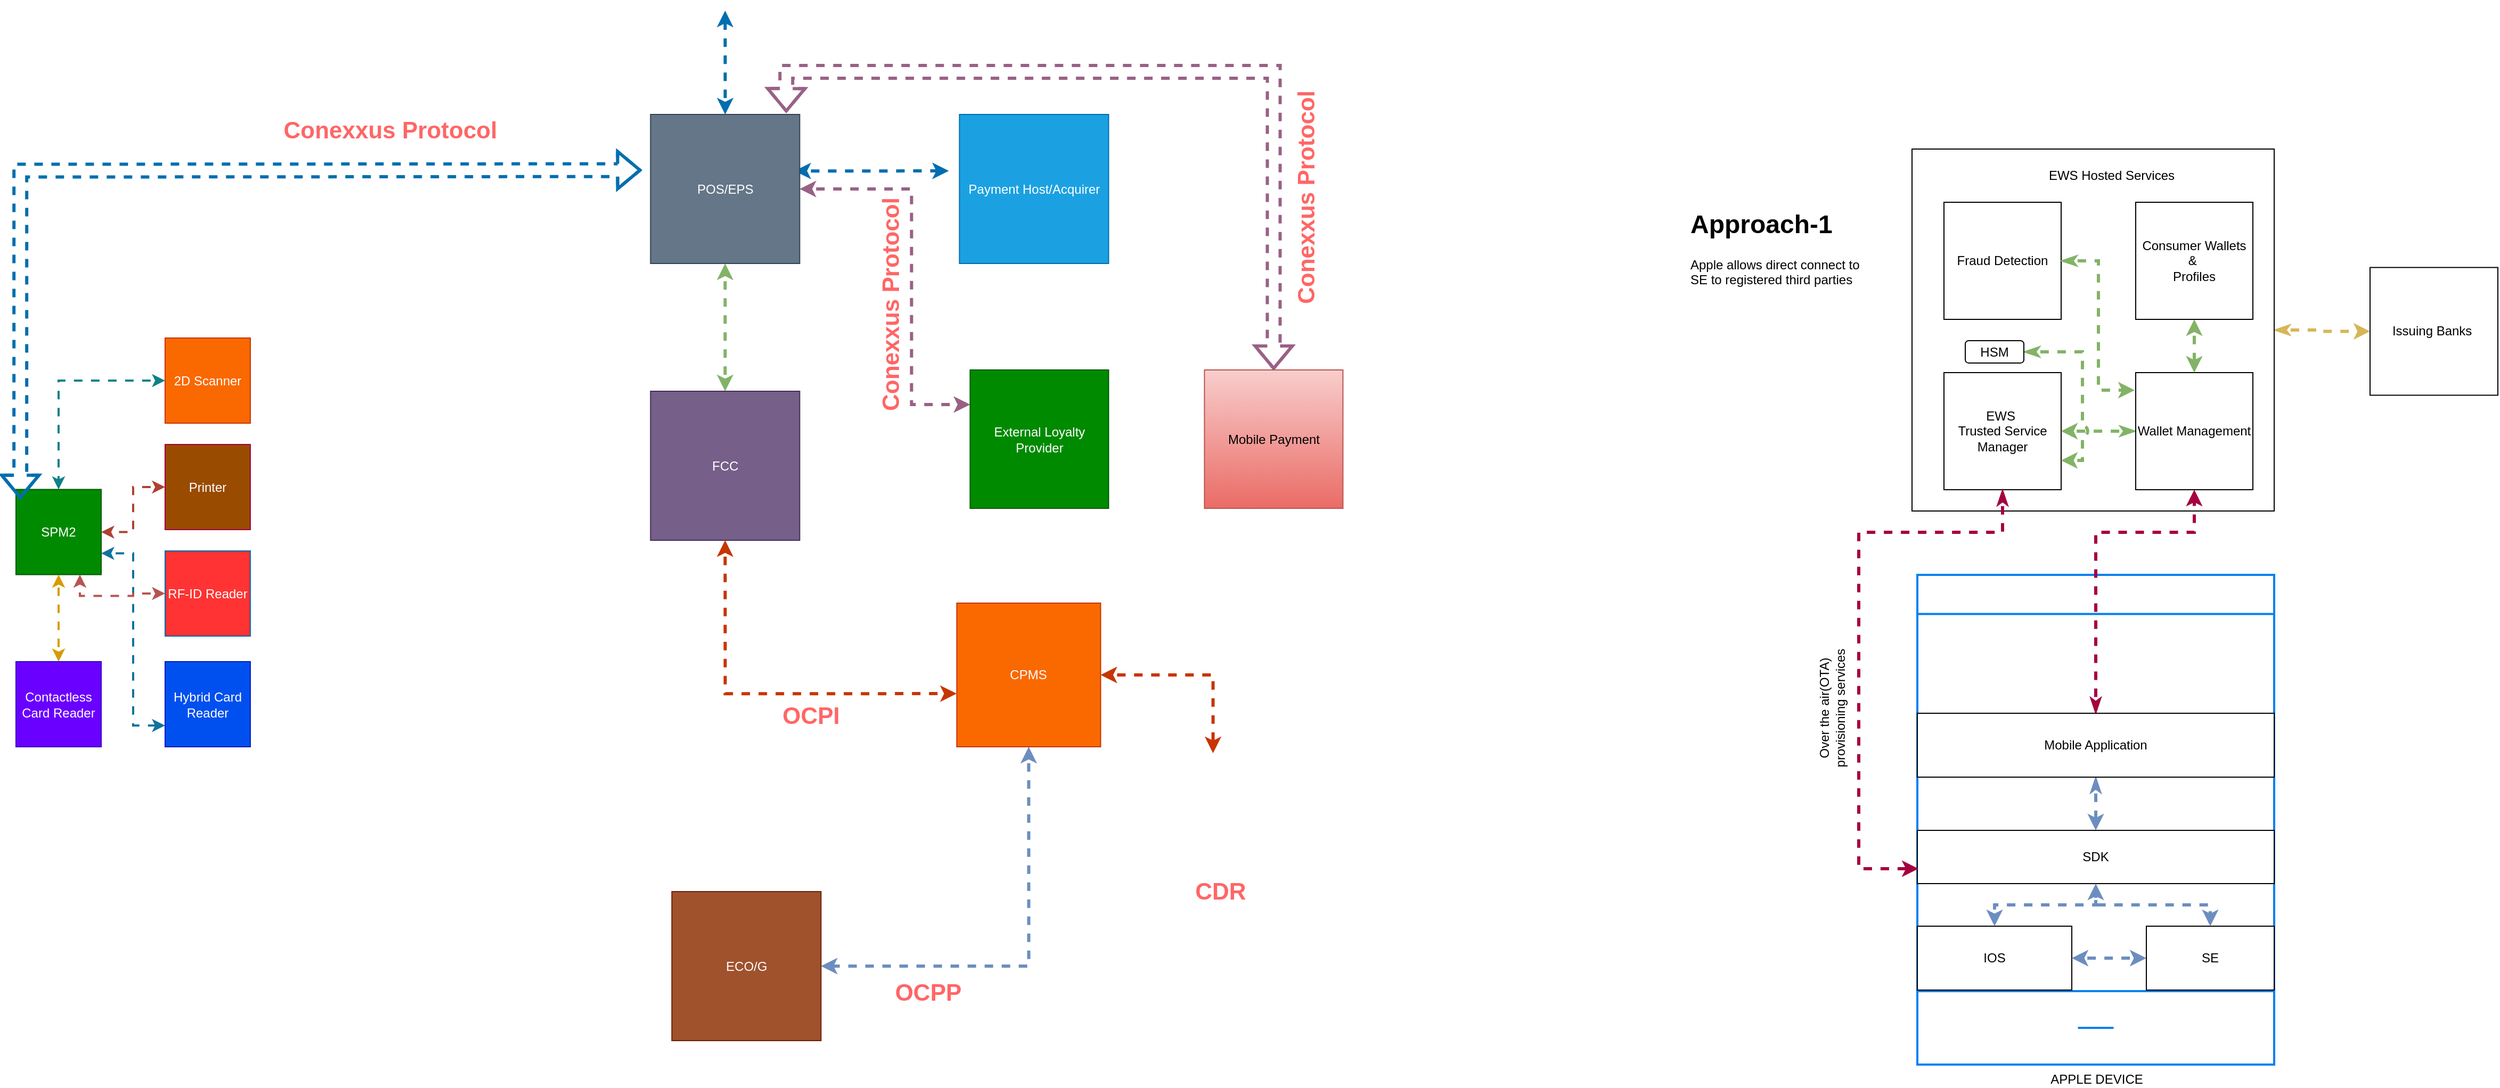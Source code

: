 <mxfile version="24.7.17">
  <diagram name="Page-1" id="b392NZ7xWNutharsrv_u">
    <mxGraphModel dx="2206" dy="1135" grid="1" gridSize="10" guides="1" tooltips="1" connect="1" arrows="1" fold="1" page="1" pageScale="1" pageWidth="850" pageHeight="1100" math="0" shadow="0">
      <root>
        <mxCell id="0" />
        <mxCell id="1" parent="0" />
        <mxCell id="jf5I7HkN9PbyXn5ZmQ9L-69" style="edgeStyle=orthogonalEdgeStyle;rounded=0;orthogonalLoop=1;jettySize=auto;html=1;entryX=0;entryY=0.5;entryDx=0;entryDy=0;startArrow=classicThin;startFill=1;fillColor=#fff2cc;gradientColor=#ffd966;strokeColor=#d6b656;strokeWidth=3;flowAnimation=1;" edge="1" parent="1" source="jf5I7HkN9PbyXn5ZmQ9L-70" target="jf5I7HkN9PbyXn5ZmQ9L-83">
          <mxGeometry relative="1" as="geometry" />
        </mxCell>
        <mxCell id="jf5I7HkN9PbyXn5ZmQ9L-70" value="" style="whiteSpace=wrap;html=1;aspect=fixed;" vertex="1" parent="1">
          <mxGeometry x="2400" y="500" width="340" height="340" as="geometry" />
        </mxCell>
        <mxCell id="jf5I7HkN9PbyXn5ZmQ9L-71" value="APPLE DEVICE" style="html=1;verticalLabelPosition=bottom;align=center;labelBackgroundColor=#ffffff;verticalAlign=top;strokeWidth=2;strokeColor=#0080F0;shadow=0;dashed=0;shape=mxgraph.ios7.icons.smartphone;" vertex="1" parent="1">
          <mxGeometry x="2405" y="900" width="335" height="460" as="geometry" />
        </mxCell>
        <mxCell id="jf5I7HkN9PbyXn5ZmQ9L-72" value="IOS" style="rounded=0;whiteSpace=wrap;html=1;" vertex="1" parent="1">
          <mxGeometry x="2405" y="1230" width="145" height="60" as="geometry" />
        </mxCell>
        <mxCell id="jf5I7HkN9PbyXn5ZmQ9L-73" style="edgeStyle=orthogonalEdgeStyle;rounded=0;orthogonalLoop=1;jettySize=auto;html=1;startArrow=classic;startFill=1;flowAnimation=1;fillColor=#dae8fc;strokeColor=#6c8ebf;strokeWidth=3;" edge="1" parent="1" source="jf5I7HkN9PbyXn5ZmQ9L-74" target="jf5I7HkN9PbyXn5ZmQ9L-72">
          <mxGeometry relative="1" as="geometry" />
        </mxCell>
        <mxCell id="jf5I7HkN9PbyXn5ZmQ9L-74" value="SE" style="rounded=0;whiteSpace=wrap;html=1;" vertex="1" parent="1">
          <mxGeometry x="2620" y="1230" width="120" height="60" as="geometry" />
        </mxCell>
        <mxCell id="jf5I7HkN9PbyXn5ZmQ9L-75" style="edgeStyle=orthogonalEdgeStyle;rounded=0;orthogonalLoop=1;jettySize=auto;html=1;entryX=0.5;entryY=0;entryDx=0;entryDy=0;flowAnimation=1;fillColor=#dae8fc;strokeColor=#6c8ebf;strokeWidth=3;" edge="1" parent="1" source="jf5I7HkN9PbyXn5ZmQ9L-76" target="jf5I7HkN9PbyXn5ZmQ9L-74">
          <mxGeometry relative="1" as="geometry" />
        </mxCell>
        <mxCell id="jf5I7HkN9PbyXn5ZmQ9L-76" value="SDK" style="rounded=0;whiteSpace=wrap;html=1;" vertex="1" parent="1">
          <mxGeometry x="2405" y="1140" width="335" height="50" as="geometry" />
        </mxCell>
        <mxCell id="jf5I7HkN9PbyXn5ZmQ9L-77" style="edgeStyle=orthogonalEdgeStyle;rounded=0;orthogonalLoop=1;jettySize=auto;html=1;exitX=0.5;exitY=1;exitDx=0;exitDy=0;startArrow=classic;startFill=1;flowAnimation=1;strokeWidth=3;fillColor=#dae8fc;strokeColor=#6c8ebf;" edge="1" parent="1" source="jf5I7HkN9PbyXn5ZmQ9L-76" target="jf5I7HkN9PbyXn5ZmQ9L-72">
          <mxGeometry relative="1" as="geometry">
            <mxPoint x="2583" y="1210" as="sourcePoint" />
            <mxPoint x="2690" y="1240" as="targetPoint" />
          </mxGeometry>
        </mxCell>
        <mxCell id="jf5I7HkN9PbyXn5ZmQ9L-78" style="edgeStyle=orthogonalEdgeStyle;rounded=0;orthogonalLoop=1;jettySize=auto;html=1;entryX=0.5;entryY=0;entryDx=0;entryDy=0;startArrow=classicThin;startFill=1;flowAnimation=1;fillColor=#dae8fc;strokeColor=#6c8ebf;strokeWidth=3;" edge="1" parent="1" source="jf5I7HkN9PbyXn5ZmQ9L-80" target="jf5I7HkN9PbyXn5ZmQ9L-76">
          <mxGeometry relative="1" as="geometry" />
        </mxCell>
        <mxCell id="jf5I7HkN9PbyXn5ZmQ9L-79" style="edgeStyle=orthogonalEdgeStyle;rounded=0;orthogonalLoop=1;jettySize=auto;html=1;entryX=0.5;entryY=1;entryDx=0;entryDy=0;startArrow=classicThin;startFill=1;flowAnimation=1;fillColor=#d80073;strokeColor=#A50040;strokeWidth=3;exitX=0.5;exitY=0.283;exitDx=0;exitDy=0;exitPerimeter=0;" edge="1" parent="1" source="jf5I7HkN9PbyXn5ZmQ9L-71" target="jf5I7HkN9PbyXn5ZmQ9L-85">
          <mxGeometry relative="1" as="geometry">
            <mxPoint x="2665" y="1030" as="sourcePoint" />
          </mxGeometry>
        </mxCell>
        <mxCell id="jf5I7HkN9PbyXn5ZmQ9L-80" value="Mobile Application" style="rounded=0;whiteSpace=wrap;html=1;" vertex="1" parent="1">
          <mxGeometry x="2405" y="1030" width="335" height="60" as="geometry" />
        </mxCell>
        <mxCell id="jf5I7HkN9PbyXn5ZmQ9L-81" value="EWS&amp;nbsp;&lt;div&gt;Trusted Service Manager&lt;/div&gt;" style="whiteSpace=wrap;html=1;aspect=fixed;" vertex="1" parent="1">
          <mxGeometry x="2430" y="710" width="110" height="110" as="geometry" />
        </mxCell>
        <mxCell id="jf5I7HkN9PbyXn5ZmQ9L-82" style="edgeStyle=orthogonalEdgeStyle;rounded=0;orthogonalLoop=1;jettySize=auto;html=1;entryX=0.003;entryY=0.6;entryDx=0;entryDy=0;entryPerimeter=0;startArrow=classicThin;startFill=1;flowAnimation=1;exitX=0.5;exitY=1;exitDx=0;exitDy=0;fillColor=#d80073;strokeColor=#A50040;strokeWidth=3;" edge="1" parent="1" source="jf5I7HkN9PbyXn5ZmQ9L-81" target="jf5I7HkN9PbyXn5ZmQ9L-71">
          <mxGeometry relative="1" as="geometry">
            <Array as="points">
              <mxPoint x="2485" y="860" />
              <mxPoint x="2350" y="860" />
              <mxPoint x="2350" y="1176" />
            </Array>
          </mxGeometry>
        </mxCell>
        <mxCell id="jf5I7HkN9PbyXn5ZmQ9L-83" value="Issuing Banks&amp;nbsp;" style="whiteSpace=wrap;html=1;aspect=fixed;" vertex="1" parent="1">
          <mxGeometry x="2830" y="611.25" width="120" height="120" as="geometry" />
        </mxCell>
        <mxCell id="jf5I7HkN9PbyXn5ZmQ9L-84" style="edgeStyle=orthogonalEdgeStyle;rounded=0;orthogonalLoop=1;jettySize=auto;html=1;startArrow=classicThin;startFill=1;strokeWidth=3;flowAnimation=1;fillColor=#d5e8d4;strokeColor=#82b366;gradientColor=#97d077;" edge="1" parent="1" source="jf5I7HkN9PbyXn5ZmQ9L-85" target="jf5I7HkN9PbyXn5ZmQ9L-81">
          <mxGeometry relative="1" as="geometry" />
        </mxCell>
        <mxCell id="jf5I7HkN9PbyXn5ZmQ9L-85" value="Wallet Management" style="whiteSpace=wrap;html=1;aspect=fixed;" vertex="1" parent="1">
          <mxGeometry x="2610" y="710" width="110" height="110" as="geometry" />
        </mxCell>
        <mxCell id="jf5I7HkN9PbyXn5ZmQ9L-86" style="edgeStyle=orthogonalEdgeStyle;rounded=0;orthogonalLoop=1;jettySize=auto;html=1;entryX=0.5;entryY=0;entryDx=0;entryDy=0;startArrow=classic;startFill=1;fillColor=#d5e8d4;gradientColor=#97d077;strokeColor=#82b366;strokeWidth=3;flowAnimation=1;" edge="1" parent="1" source="jf5I7HkN9PbyXn5ZmQ9L-87" target="jf5I7HkN9PbyXn5ZmQ9L-85">
          <mxGeometry relative="1" as="geometry" />
        </mxCell>
        <mxCell id="jf5I7HkN9PbyXn5ZmQ9L-87" value="Consumer Wallets &amp;amp;&amp;nbsp;&lt;div&gt;Profiles&lt;/div&gt;" style="whiteSpace=wrap;html=1;aspect=fixed;" vertex="1" parent="1">
          <mxGeometry x="2610" y="550" width="110" height="110" as="geometry" />
        </mxCell>
        <mxCell id="jf5I7HkN9PbyXn5ZmQ9L-88" value="Fraud Detection" style="whiteSpace=wrap;html=1;aspect=fixed;" vertex="1" parent="1">
          <mxGeometry x="2430" y="550" width="110" height="110" as="geometry" />
        </mxCell>
        <mxCell id="jf5I7HkN9PbyXn5ZmQ9L-89" style="edgeStyle=orthogonalEdgeStyle;rounded=0;orthogonalLoop=1;jettySize=auto;html=1;entryX=-0.009;entryY=0.15;entryDx=0;entryDy=0;entryPerimeter=0;startArrow=classicThin;startFill=1;strokeWidth=3;fillColor=#d5e8d4;gradientColor=#97d077;strokeColor=#82b366;flowAnimation=1;" edge="1" parent="1" source="jf5I7HkN9PbyXn5ZmQ9L-88" target="jf5I7HkN9PbyXn5ZmQ9L-85">
          <mxGeometry relative="1" as="geometry" />
        </mxCell>
        <mxCell id="jf5I7HkN9PbyXn5ZmQ9L-90" value="&lt;h1 style=&quot;margin-top: 0px;&quot;&gt;&lt;span style=&quot;background-color: initial;&quot;&gt;Approach-1&lt;/span&gt;&lt;br&gt;&lt;/h1&gt;&lt;div&gt;&lt;span style=&quot;background-color: initial;&quot;&gt;Apple allows direct connect to SE to registered third parties&lt;/span&gt;&lt;/div&gt;&lt;div&gt;&lt;span style=&quot;background-color: initial;&quot;&gt;&lt;br&gt;&lt;/span&gt;&lt;/div&gt;" style="text;html=1;whiteSpace=wrap;overflow=hidden;rounded=0;" vertex="1" parent="1">
          <mxGeometry x="2190" y="550" width="180" height="120" as="geometry" />
        </mxCell>
        <mxCell id="jf5I7HkN9PbyXn5ZmQ9L-91" value="EWS Hosted Services" style="text;html=1;align=center;verticalAlign=middle;whiteSpace=wrap;rounded=0;" vertex="1" parent="1">
          <mxGeometry x="2520" y="510" width="135" height="30" as="geometry" />
        </mxCell>
        <mxCell id="jf5I7HkN9PbyXn5ZmQ9L-92" value="Over the air(OTA) provisioning services" style="text;html=1;align=center;verticalAlign=middle;whiteSpace=wrap;rounded=0;rotation=-90;" vertex="1" parent="1">
          <mxGeometry x="2245" y="1010" width="160" height="30" as="geometry" />
        </mxCell>
        <mxCell id="jf5I7HkN9PbyXn5ZmQ9L-93" style="edgeStyle=orthogonalEdgeStyle;rounded=0;orthogonalLoop=1;jettySize=auto;html=1;entryX=1;entryY=0.75;entryDx=0;entryDy=0;startArrow=classicThin;startFill=1;fillColor=#d5e8d4;gradientColor=#97d077;strokeColor=#82b366;flowAnimation=1;strokeWidth=3;jumpStyle=arc;" edge="1" parent="1" source="jf5I7HkN9PbyXn5ZmQ9L-94" target="jf5I7HkN9PbyXn5ZmQ9L-81">
          <mxGeometry relative="1" as="geometry">
            <Array as="points">
              <mxPoint x="2560" y="691" />
              <mxPoint x="2560" y="793" />
            </Array>
          </mxGeometry>
        </mxCell>
        <mxCell id="jf5I7HkN9PbyXn5ZmQ9L-94" value="HSM" style="rounded=1;whiteSpace=wrap;html=1;" vertex="1" parent="1">
          <mxGeometry x="2450" y="680" width="55" height="21" as="geometry" />
        </mxCell>
        <mxCell id="jf5I7HkN9PbyXn5ZmQ9L-95" style="edgeStyle=orthogonalEdgeStyle;rounded=0;orthogonalLoop=1;jettySize=auto;html=1;entryX=0;entryY=0.75;entryDx=0;entryDy=0;fillColor=#b1ddf0;strokeColor=#10739e;exitX=1;exitY=0.75;exitDx=0;exitDy=0;startArrow=classic;startFill=1;strokeWidth=2;flowAnimation=1;" edge="1" parent="1" source="jf5I7HkN9PbyXn5ZmQ9L-96" target="jf5I7HkN9PbyXn5ZmQ9L-103">
          <mxGeometry relative="1" as="geometry" />
        </mxCell>
        <mxCell id="jf5I7HkN9PbyXn5ZmQ9L-96" value="SPM2" style="whiteSpace=wrap;html=1;aspect=fixed;fillColor=#008a00;fontColor=#ffffff;strokeColor=#005700;" vertex="1" parent="1">
          <mxGeometry x="620" y="819.75" width="80" height="80" as="geometry" />
        </mxCell>
        <mxCell id="jf5I7HkN9PbyXn5ZmQ9L-97" style="edgeStyle=orthogonalEdgeStyle;rounded=0;orthogonalLoop=1;jettySize=auto;html=1;fillColor=#fad9d5;strokeColor=#ae4132;startArrow=classic;startFill=1;strokeWidth=2;flowAnimation=1;" edge="1" parent="1" source="jf5I7HkN9PbyXn5ZmQ9L-98" target="jf5I7HkN9PbyXn5ZmQ9L-96">
          <mxGeometry relative="1" as="geometry" />
        </mxCell>
        <mxCell id="jf5I7HkN9PbyXn5ZmQ9L-98" value="Printer" style="whiteSpace=wrap;html=1;aspect=fixed;fillColor=#994C00;strokeColor=#A50040;fontColor=#ffffff;" vertex="1" parent="1">
          <mxGeometry x="760" y="777.5" width="80" height="80" as="geometry" />
        </mxCell>
        <mxCell id="jf5I7HkN9PbyXn5ZmQ9L-99" style="edgeStyle=orthogonalEdgeStyle;rounded=0;orthogonalLoop=1;jettySize=auto;html=1;entryX=0.5;entryY=0;entryDx=0;entryDy=0;fillColor=#b0e3e6;strokeColor=#0e8088;strokeWidth=2;flowAnimation=1;startArrow=classic;startFill=1;" edge="1" parent="1" source="jf5I7HkN9PbyXn5ZmQ9L-100" target="jf5I7HkN9PbyXn5ZmQ9L-96">
          <mxGeometry relative="1" as="geometry" />
        </mxCell>
        <mxCell id="jf5I7HkN9PbyXn5ZmQ9L-100" value="&lt;font color=&quot;#ffffff&quot;&gt;2D Scanner&lt;/font&gt;" style="whiteSpace=wrap;html=1;aspect=fixed;fillColor=#fa6800;strokeColor=#C73500;fontColor=#000000;" vertex="1" parent="1">
          <mxGeometry x="760" y="677.5" width="80" height="80" as="geometry" />
        </mxCell>
        <mxCell id="jf5I7HkN9PbyXn5ZmQ9L-101" style="edgeStyle=orthogonalEdgeStyle;rounded=0;orthogonalLoop=1;jettySize=auto;html=1;entryX=0.75;entryY=1;entryDx=0;entryDy=0;fillColor=#f8cecc;strokeColor=#b85450;startArrow=classic;startFill=1;strokeWidth=2;flowAnimation=1;" edge="1" parent="1" source="jf5I7HkN9PbyXn5ZmQ9L-102" target="jf5I7HkN9PbyXn5ZmQ9L-96">
          <mxGeometry relative="1" as="geometry" />
        </mxCell>
        <mxCell id="jf5I7HkN9PbyXn5ZmQ9L-102" value="RF-ID Reader" style="whiteSpace=wrap;html=1;aspect=fixed;fillColor=#FF3333;strokeColor=#006EAF;fontColor=#ffffff;" vertex="1" parent="1">
          <mxGeometry x="760" y="877.5" width="80" height="80" as="geometry" />
        </mxCell>
        <mxCell id="jf5I7HkN9PbyXn5ZmQ9L-103" value="Hybrid Card Reader" style="whiteSpace=wrap;html=1;aspect=fixed;fillColor=#0050ef;strokeColor=#001DBC;fontColor=#ffffff;" vertex="1" parent="1">
          <mxGeometry x="760" y="981.5" width="80" height="80" as="geometry" />
        </mxCell>
        <mxCell id="jf5I7HkN9PbyXn5ZmQ9L-104" style="edgeStyle=orthogonalEdgeStyle;rounded=0;orthogonalLoop=1;jettySize=auto;html=1;entryX=0.5;entryY=1;entryDx=0;entryDy=0;fillColor=#ffe6cc;strokeColor=#d79b00;startArrow=classic;startFill=1;strokeWidth=2;flowAnimation=1;" edge="1" parent="1" source="jf5I7HkN9PbyXn5ZmQ9L-105" target="jf5I7HkN9PbyXn5ZmQ9L-96">
          <mxGeometry relative="1" as="geometry" />
        </mxCell>
        <mxCell id="jf5I7HkN9PbyXn5ZmQ9L-105" value="Contactless Card Reader" style="whiteSpace=wrap;html=1;aspect=fixed;fillColor=#6a00ff;strokeColor=#3700CC;fontColor=#ffffff;" vertex="1" parent="1">
          <mxGeometry x="620" y="981.5" width="80" height="80" as="geometry" />
        </mxCell>
        <mxCell id="jf5I7HkN9PbyXn5ZmQ9L-106" style="edgeStyle=orthogonalEdgeStyle;rounded=0;orthogonalLoop=1;jettySize=auto;html=1;entryX=0.051;entryY=0.114;entryDx=0;entryDy=0;entryPerimeter=0;fillColor=none;strokeColor=#006EAF;strokeWidth=3;flowAnimation=1;startArrow=classic;startFill=1;shape=flexArrow;" edge="1" parent="1" target="jf5I7HkN9PbyXn5ZmQ9L-96">
          <mxGeometry relative="1" as="geometry">
            <mxPoint x="1207.33" y="519.833" as="sourcePoint" />
          </mxGeometry>
        </mxCell>
        <mxCell id="jf5I7HkN9PbyXn5ZmQ9L-107" style="edgeStyle=orthogonalEdgeStyle;rounded=0;orthogonalLoop=1;jettySize=auto;html=1;exitX=0.965;exitY=0.379;exitDx=0;exitDy=0;exitPerimeter=0;fillColor=#1ba1e2;strokeColor=#006EAF;strokeWidth=3;flowAnimation=1;startArrow=classic;startFill=1;" edge="1" parent="1" source="jf5I7HkN9PbyXn5ZmQ9L-112">
          <mxGeometry relative="1" as="geometry">
            <mxPoint x="1495.75" y="520.5" as="targetPoint" />
          </mxGeometry>
        </mxCell>
        <mxCell id="jf5I7HkN9PbyXn5ZmQ9L-108" style="edgeStyle=orthogonalEdgeStyle;rounded=0;orthogonalLoop=1;jettySize=auto;html=1;entryX=0.5;entryY=1;entryDx=0;entryDy=0;fillColor=#1ba1e2;strokeColor=#006EAF;strokeWidth=3;startArrow=classic;startFill=1;flowAnimation=1;" edge="1" parent="1" source="jf5I7HkN9PbyXn5ZmQ9L-112">
          <mxGeometry relative="1" as="geometry">
            <mxPoint x="1285.75" y="370" as="targetPoint" />
          </mxGeometry>
        </mxCell>
        <mxCell id="jf5I7HkN9PbyXn5ZmQ9L-109" style="edgeStyle=orthogonalEdgeStyle;rounded=0;orthogonalLoop=1;jettySize=auto;html=1;entryX=0;entryY=0.75;entryDx=0;entryDy=0;strokeWidth=3;startArrow=classic;startFill=1;flowAnimation=1;shape=link;strokeColor=none;" edge="1" parent="1" source="jf5I7HkN9PbyXn5ZmQ9L-131" target="jf5I7HkN9PbyXn5ZmQ9L-115">
          <mxGeometry relative="1" as="geometry" />
        </mxCell>
        <mxCell id="jf5I7HkN9PbyXn5ZmQ9L-110" style="edgeStyle=orthogonalEdgeStyle;rounded=0;orthogonalLoop=1;jettySize=auto;html=1;entryX=0.5;entryY=0;entryDx=0;entryDy=0;startArrow=classic;startFill=1;strokeWidth=3;fillColor=none;gradientColor=#d5739d;strokeColor=#996185;flowAnimation=1;exitX=0.91;exitY=-0.013;exitDx=0;exitDy=0;exitPerimeter=0;shape=flexArrow;" edge="1" parent="1" source="jf5I7HkN9PbyXn5ZmQ9L-112" target="jf5I7HkN9PbyXn5ZmQ9L-128">
          <mxGeometry relative="1" as="geometry">
            <mxPoint x="1365.75" y="457.5" as="sourcePoint" />
            <Array as="points">
              <mxPoint x="1342.75" y="427.5" />
              <mxPoint x="1800.75" y="427.5" />
            </Array>
          </mxGeometry>
        </mxCell>
        <mxCell id="jf5I7HkN9PbyXn5ZmQ9L-111" style="edgeStyle=orthogonalEdgeStyle;rounded=0;orthogonalLoop=1;jettySize=auto;html=1;entryX=0;entryY=0.25;entryDx=0;entryDy=0;startArrow=classic;startFill=1;fillColor=#e6d0de;gradientColor=#d5739d;strokeColor=#996185;strokeWidth=3;flowAnimation=1;" edge="1" parent="1" source="jf5I7HkN9PbyXn5ZmQ9L-112" target="jf5I7HkN9PbyXn5ZmQ9L-115">
          <mxGeometry relative="1" as="geometry">
            <Array as="points">
              <mxPoint x="1460.75" y="537.5" />
              <mxPoint x="1460.75" y="740.5" />
            </Array>
          </mxGeometry>
        </mxCell>
        <mxCell id="jf5I7HkN9PbyXn5ZmQ9L-112" value="POS/EPS" style="whiteSpace=wrap;html=1;aspect=fixed;fillColor=#647687;fontColor=#ffffff;strokeColor=#314354;" vertex="1" parent="1">
          <mxGeometry x="1215.75" y="467.5" width="140" height="140" as="geometry" />
        </mxCell>
        <mxCell id="jf5I7HkN9PbyXn5ZmQ9L-113" value="&lt;b style=&quot;font-size: 22px;&quot;&gt;&lt;font style=&quot;font-size: 22px;&quot; color=&quot;#ff6666&quot;&gt;Conexxus Protocol&lt;/font&gt;&lt;/b&gt;" style="text;html=1;align=center;verticalAlign=middle;whiteSpace=wrap;rounded=0;fontSize=22;" vertex="1" parent="1">
          <mxGeometry x="837.25" y="467.5" width="268.5" height="30" as="geometry" />
        </mxCell>
        <mxCell id="jf5I7HkN9PbyXn5ZmQ9L-114" value="Payment Host/Acquirer" style="whiteSpace=wrap;html=1;aspect=fixed;fillColor=#1ba1e2;fontColor=#ffffff;strokeColor=#006EAF;" vertex="1" parent="1">
          <mxGeometry x="1505.75" y="467.5" width="140" height="140" as="geometry" />
        </mxCell>
        <mxCell id="jf5I7HkN9PbyXn5ZmQ9L-115" value="External Loyalty Provider" style="whiteSpace=wrap;html=1;aspect=fixed;fillColor=#008a00;fontColor=#ffffff;strokeColor=#005700;" vertex="1" parent="1">
          <mxGeometry x="1515.75" y="707.5" width="130" height="130" as="geometry" />
        </mxCell>
        <mxCell id="jf5I7HkN9PbyXn5ZmQ9L-116" style="edgeStyle=orthogonalEdgeStyle;rounded=0;orthogonalLoop=1;jettySize=auto;html=1;startArrow=classic;startFill=1;fillColor=#d5e8d4;strokeColor=#82b366;flowAnimation=1;strokeWidth=3;gradientColor=#97d077;" edge="1" parent="1" source="jf5I7HkN9PbyXn5ZmQ9L-117" target="jf5I7HkN9PbyXn5ZmQ9L-112">
          <mxGeometry relative="1" as="geometry" />
        </mxCell>
        <mxCell id="jf5I7HkN9PbyXn5ZmQ9L-117" value="FCC" style="whiteSpace=wrap;html=1;aspect=fixed;fillColor=#76608a;fontColor=#ffffff;strokeColor=#432D57;" vertex="1" parent="1">
          <mxGeometry x="1215.75" y="727.5" width="140" height="140" as="geometry" />
        </mxCell>
        <mxCell id="jf5I7HkN9PbyXn5ZmQ9L-118" style="edgeStyle=orthogonalEdgeStyle;rounded=0;orthogonalLoop=1;jettySize=auto;html=1;entryX=1;entryY=0.5;entryDx=0;entryDy=0;exitX=0.5;exitY=1;exitDx=0;exitDy=0;startArrow=classic;startFill=1;flowAnimation=1;strokeWidth=3;fillColor=#dae8fc;gradientColor=#7ea6e0;strokeColor=#6c8ebf;" edge="1" parent="1" source="jf5I7HkN9PbyXn5ZmQ9L-119" target="jf5I7HkN9PbyXn5ZmQ9L-125">
          <mxGeometry relative="1" as="geometry" />
        </mxCell>
        <mxCell id="jf5I7HkN9PbyXn5ZmQ9L-119" value="&lt;font color=&quot;#ffffff&quot;&gt;CPMS&lt;/font&gt;" style="whiteSpace=wrap;html=1;aspect=fixed;fillColor=#fa6800;fontColor=#000000;strokeColor=#C73500;" vertex="1" parent="1">
          <mxGeometry x="1503.25" y="926.5" width="135" height="135" as="geometry" />
        </mxCell>
        <mxCell id="jf5I7HkN9PbyXn5ZmQ9L-120" style="edgeStyle=orthogonalEdgeStyle;rounded=0;orthogonalLoop=1;jettySize=auto;html=1;entryX=-0.001;entryY=0.63;entryDx=0;entryDy=0;entryPerimeter=0;exitX=0.5;exitY=1;exitDx=0;exitDy=0;fillColor=#fa6800;strokeColor=#C73500;strokeWidth=3;startArrow=classic;startFill=1;flowAnimation=1;" edge="1" parent="1" source="jf5I7HkN9PbyXn5ZmQ9L-117" target="jf5I7HkN9PbyXn5ZmQ9L-119">
          <mxGeometry relative="1" as="geometry" />
        </mxCell>
        <mxCell id="jf5I7HkN9PbyXn5ZmQ9L-121" value="&lt;b style=&quot;font-size: 22px;&quot;&gt;&lt;font style=&quot;font-size: 22px;&quot; color=&quot;#ff6666&quot;&gt;OCPI&lt;/font&gt;&lt;/b&gt;" style="text;html=1;align=center;verticalAlign=middle;whiteSpace=wrap;rounded=0;fontSize=22;" vertex="1" parent="1">
          <mxGeometry x="1265.75" y="1017.5" width="201" height="30" as="geometry" />
        </mxCell>
        <mxCell id="jf5I7HkN9PbyXn5ZmQ9L-122" value="" style="shape=image;verticalLabelPosition=bottom;labelBackgroundColor=default;verticalAlign=top;aspect=fixed;imageAspect=0;image=https://cdn3d.iconscout.com/3d/premium/thumb/sql-3d-icon-download-in-png-blend-fbx-gltf-file-formats--database-storage-data-cloud-servers-programming-pack-website-development-icons-8000482.png?f=webp;" vertex="1" parent="1">
          <mxGeometry x="1695.75" y="1067.5" width="96" height="96" as="geometry" />
        </mxCell>
        <mxCell id="jf5I7HkN9PbyXn5ZmQ9L-123" style="edgeStyle=orthogonalEdgeStyle;rounded=0;orthogonalLoop=1;jettySize=auto;html=1;exitX=1;exitY=0.5;exitDx=0;exitDy=0;fillColor=#fa6800;strokeColor=#C73500;strokeWidth=3;startArrow=classic;startFill=1;flowAnimation=1;" edge="1" parent="1" source="jf5I7HkN9PbyXn5ZmQ9L-119" target="jf5I7HkN9PbyXn5ZmQ9L-122">
          <mxGeometry relative="1" as="geometry">
            <mxPoint x="1295.75" y="877.5" as="sourcePoint" />
            <mxPoint x="1512.75" y="1021.5" as="targetPoint" />
          </mxGeometry>
        </mxCell>
        <mxCell id="jf5I7HkN9PbyXn5ZmQ9L-124" value="&lt;b style=&quot;font-size: 22px;&quot;&gt;&lt;font style=&quot;font-size: 22px;&quot; color=&quot;#ff6666&quot;&gt;CDR&lt;/font&gt;&lt;/b&gt;" style="text;html=1;align=center;verticalAlign=middle;whiteSpace=wrap;rounded=0;fontSize=22;" vertex="1" parent="1">
          <mxGeometry x="1705.75" y="1177.5" width="90" height="40" as="geometry" />
        </mxCell>
        <mxCell id="jf5I7HkN9PbyXn5ZmQ9L-125" value="ECO/G" style="whiteSpace=wrap;html=1;aspect=fixed;fillColor=#a0522d;fontColor=#ffffff;strokeColor=#6D1F00;" vertex="1" parent="1">
          <mxGeometry x="1235.75" y="1197.5" width="140" height="140" as="geometry" />
        </mxCell>
        <mxCell id="jf5I7HkN9PbyXn5ZmQ9L-126" value="&lt;b style=&quot;font-size: 22px;&quot;&gt;&lt;font style=&quot;font-size: 22px;&quot; color=&quot;#ff6666&quot;&gt;OCPP&lt;/font&gt;&lt;/b&gt;" style="text;html=1;align=center;verticalAlign=middle;whiteSpace=wrap;rounded=0;fontSize=22;" vertex="1" parent="1">
          <mxGeometry x="1375.75" y="1277.5" width="201" height="30" as="geometry" />
        </mxCell>
        <mxCell id="jf5I7HkN9PbyXn5ZmQ9L-128" value="Mobile Payment" style="whiteSpace=wrap;html=1;aspect=fixed;fillColor=#f8cecc;strokeColor=#b85450;gradientColor=#ea6b66;" vertex="1" parent="1">
          <mxGeometry x="1735.75" y="707.5" width="130" height="130" as="geometry" />
        </mxCell>
        <mxCell id="jf5I7HkN9PbyXn5ZmQ9L-129" value="&lt;b style=&quot;font-size: 22px;&quot;&gt;&lt;font style=&quot;font-size: 22px;&quot; color=&quot;#ff6666&quot;&gt;Conexxus Protocol&lt;/font&gt;&lt;/b&gt;" style="text;html=1;align=center;verticalAlign=middle;whiteSpace=wrap;rounded=0;rotation=-90;fontSize=22;" vertex="1" parent="1">
          <mxGeometry x="1705.75" y="530.5" width="251" height="30" as="geometry" />
        </mxCell>
        <mxCell id="jf5I7HkN9PbyXn5ZmQ9L-130" value="" style="edgeStyle=orthogonalEdgeStyle;rounded=0;orthogonalLoop=1;jettySize=auto;html=1;entryX=0;entryY=0.75;entryDx=0;entryDy=0;strokeWidth=3;startArrow=classic;startFill=1;flowAnimation=1;shape=link;strokeColor=none;" edge="1" parent="1" source="jf5I7HkN9PbyXn5ZmQ9L-112" target="jf5I7HkN9PbyXn5ZmQ9L-131">
          <mxGeometry relative="1" as="geometry">
            <mxPoint x="1355.75" y="537.5" as="sourcePoint" />
            <mxPoint x="1515.75" y="805.5" as="targetPoint" />
          </mxGeometry>
        </mxCell>
        <mxCell id="jf5I7HkN9PbyXn5ZmQ9L-131" value="&lt;b style=&quot;font-size: 22px;&quot;&gt;&lt;font style=&quot;font-size: 22px;&quot; color=&quot;#ff6666&quot;&gt;Conexxus Protocol&lt;/font&gt;&lt;/b&gt;" style="text;html=1;align=center;verticalAlign=middle;whiteSpace=wrap;rounded=0;rotation=-90;fontSize=22;" vertex="1" parent="1">
          <mxGeometry x="1301.25" y="630.5" width="280" height="30" as="geometry" />
        </mxCell>
      </root>
    </mxGraphModel>
  </diagram>
</mxfile>
